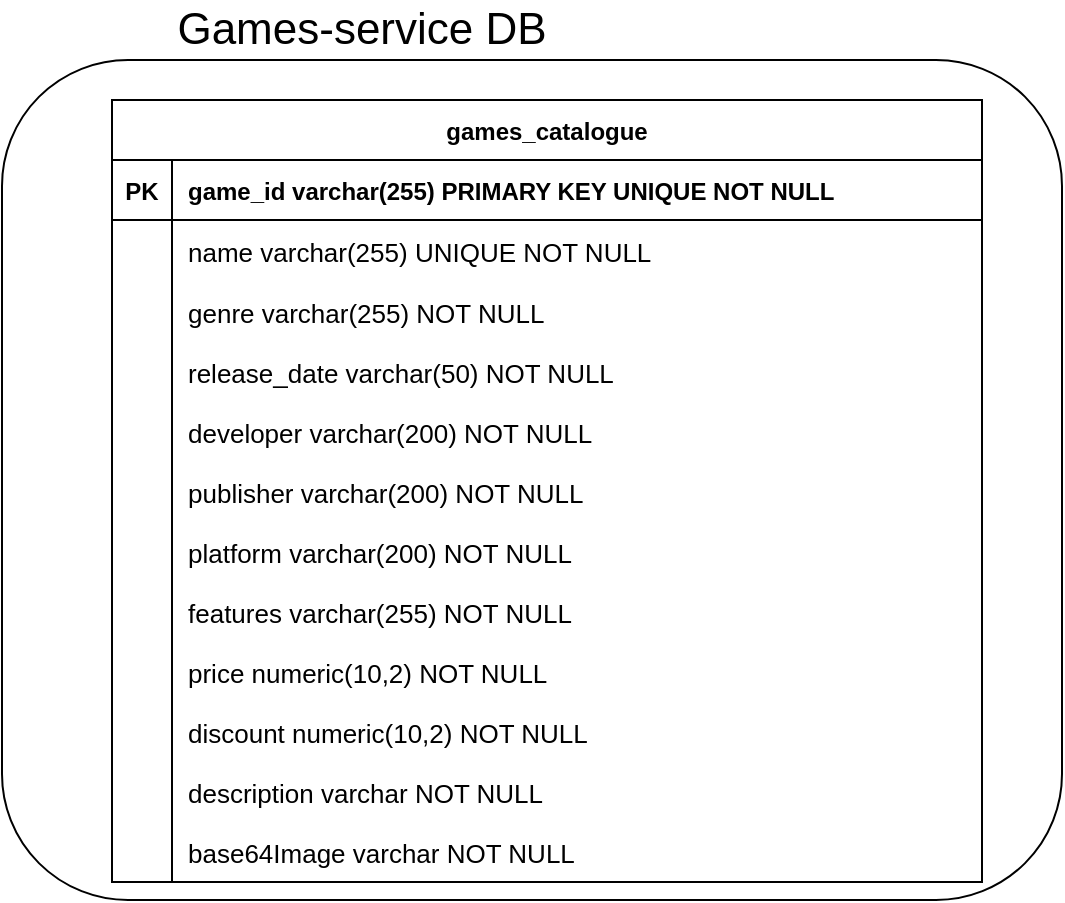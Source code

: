 <mxfile version="20.0.3"><diagram id="R2lEEEUBdFMjLlhIrx00" name="Page-1"><mxGraphModel dx="2188" dy="1074" grid="1" gridSize="10" guides="1" tooltips="1" connect="1" arrows="1" fold="1" page="1" pageScale="1" pageWidth="850" pageHeight="1100" math="0" shadow="0" extFonts="Permanent Marker^https://fonts.googleapis.com/css?family=Permanent+Marker"><root><mxCell id="0"/><mxCell id="1" parent="0"/><mxCell id="VL071i1AqDFCpZDAVw9u-1" value="" style="rounded=1;whiteSpace=wrap;html=1;" parent="1" vertex="1"><mxGeometry x="30" y="60" width="530" height="420" as="geometry"/></mxCell><object label="games_catalogue" email="email&#xA;test" id="C-vyLk0tnHw3VtMMgP7b-23"><mxCell style="shape=table;startSize=30;container=1;collapsible=1;childLayout=tableLayout;fixedRows=1;rowLines=0;fontStyle=1;align=center;resizeLast=1;" parent="1" vertex="1"><mxGeometry x="85" y="80" width="435" height="391" as="geometry"><mxRectangle x="85" y="80" width="80" height="30" as="alternateBounds"/></mxGeometry></mxCell></object><mxCell id="C-vyLk0tnHw3VtMMgP7b-24" value="" style="shape=partialRectangle;collapsible=0;dropTarget=0;pointerEvents=0;fillColor=none;points=[[0,0.5],[1,0.5]];portConstraint=eastwest;top=0;left=0;right=0;bottom=1;" parent="C-vyLk0tnHw3VtMMgP7b-23" vertex="1"><mxGeometry y="30" width="435" height="30" as="geometry"/></mxCell><mxCell id="C-vyLk0tnHw3VtMMgP7b-25" value="PK" style="shape=partialRectangle;overflow=hidden;connectable=0;fillColor=none;top=0;left=0;bottom=0;right=0;fontStyle=1;" parent="C-vyLk0tnHw3VtMMgP7b-24" vertex="1"><mxGeometry width="30" height="30" as="geometry"><mxRectangle width="30" height="30" as="alternateBounds"/></mxGeometry></mxCell><mxCell id="C-vyLk0tnHw3VtMMgP7b-26" value="game_id varchar(255) PRIMARY KEY UNIQUE NOT NULL " style="shape=partialRectangle;overflow=hidden;connectable=0;fillColor=none;top=0;left=0;bottom=0;right=0;align=left;spacingLeft=6;fontStyle=1;" parent="C-vyLk0tnHw3VtMMgP7b-24" vertex="1"><mxGeometry x="30" width="405" height="30" as="geometry"><mxRectangle width="405" height="30" as="alternateBounds"/></mxGeometry></mxCell><mxCell id="C-vyLk0tnHw3VtMMgP7b-27" value="" style="shape=partialRectangle;collapsible=0;dropTarget=0;pointerEvents=0;fillColor=none;points=[[0,0.5],[1,0.5]];portConstraint=eastwest;top=0;left=0;right=0;bottom=0;" parent="C-vyLk0tnHw3VtMMgP7b-23" vertex="1"><mxGeometry y="60" width="435" height="31" as="geometry"/></mxCell><mxCell id="C-vyLk0tnHw3VtMMgP7b-28" value="" style="shape=partialRectangle;overflow=hidden;connectable=0;fillColor=none;top=0;left=0;bottom=0;right=0;" parent="C-vyLk0tnHw3VtMMgP7b-27" vertex="1"><mxGeometry width="30" height="31" as="geometry"><mxRectangle width="30" height="31" as="alternateBounds"/></mxGeometry></mxCell><mxCell id="C-vyLk0tnHw3VtMMgP7b-29" value="name varchar(255) UNIQUE NOT NULL" style="shape=partialRectangle;overflow=hidden;connectable=0;fillColor=none;top=0;left=0;bottom=0;right=0;align=left;spacingLeft=6;fontSize=13;" parent="C-vyLk0tnHw3VtMMgP7b-27" vertex="1"><mxGeometry x="30" width="405" height="31" as="geometry"><mxRectangle width="405" height="31" as="alternateBounds"/></mxGeometry></mxCell><mxCell id="VL071i1AqDFCpZDAVw9u-31" style="shape=partialRectangle;collapsible=0;dropTarget=0;pointerEvents=0;fillColor=none;points=[[0,0.5],[1,0.5]];portConstraint=eastwest;top=0;left=0;right=0;bottom=0;" parent="C-vyLk0tnHw3VtMMgP7b-23" vertex="1"><mxGeometry y="91" width="435" height="30" as="geometry"/></mxCell><mxCell id="VL071i1AqDFCpZDAVw9u-32" style="shape=partialRectangle;overflow=hidden;connectable=0;fillColor=none;top=0;left=0;bottom=0;right=0;" parent="VL071i1AqDFCpZDAVw9u-31" vertex="1"><mxGeometry width="30" height="30" as="geometry"><mxRectangle width="30" height="30" as="alternateBounds"/></mxGeometry></mxCell><mxCell id="VL071i1AqDFCpZDAVw9u-33" value="genre varchar(255) NOT NULL" style="shape=partialRectangle;overflow=hidden;connectable=0;fillColor=none;top=0;left=0;bottom=0;right=0;align=left;spacingLeft=6;fontSize=13;" parent="VL071i1AqDFCpZDAVw9u-31" vertex="1"><mxGeometry x="30" width="405" height="30" as="geometry"><mxRectangle width="405" height="30" as="alternateBounds"/></mxGeometry></mxCell><mxCell id="VL071i1AqDFCpZDAVw9u-34" style="shape=partialRectangle;collapsible=0;dropTarget=0;pointerEvents=0;fillColor=none;points=[[0,0.5],[1,0.5]];portConstraint=eastwest;top=0;left=0;right=0;bottom=0;" parent="C-vyLk0tnHw3VtMMgP7b-23" vertex="1"><mxGeometry y="121" width="435" height="30" as="geometry"/></mxCell><mxCell id="VL071i1AqDFCpZDAVw9u-35" style="shape=partialRectangle;overflow=hidden;connectable=0;fillColor=none;top=0;left=0;bottom=0;right=0;" parent="VL071i1AqDFCpZDAVw9u-34" vertex="1"><mxGeometry width="30" height="30" as="geometry"><mxRectangle width="30" height="30" as="alternateBounds"/></mxGeometry></mxCell><mxCell id="VL071i1AqDFCpZDAVw9u-36" value="release_date varchar(50) NOT NULL" style="shape=partialRectangle;overflow=hidden;connectable=0;fillColor=none;top=0;left=0;bottom=0;right=0;align=left;spacingLeft=6;fontSize=13;" parent="VL071i1AqDFCpZDAVw9u-34" vertex="1"><mxGeometry x="30" width="405" height="30" as="geometry"><mxRectangle width="405" height="30" as="alternateBounds"/></mxGeometry></mxCell><mxCell id="OKpWDmHDf1I66epjjTxF-31" style="shape=partialRectangle;collapsible=0;dropTarget=0;pointerEvents=0;fillColor=none;points=[[0,0.5],[1,0.5]];portConstraint=eastwest;top=0;left=0;right=0;bottom=0;" vertex="1" parent="C-vyLk0tnHw3VtMMgP7b-23"><mxGeometry y="151" width="435" height="30" as="geometry"/></mxCell><mxCell id="OKpWDmHDf1I66epjjTxF-32" style="shape=partialRectangle;overflow=hidden;connectable=0;fillColor=none;top=0;left=0;bottom=0;right=0;" vertex="1" parent="OKpWDmHDf1I66epjjTxF-31"><mxGeometry width="30" height="30" as="geometry"><mxRectangle width="30" height="30" as="alternateBounds"/></mxGeometry></mxCell><mxCell id="OKpWDmHDf1I66epjjTxF-33" value="developer varchar(200) NOT NULL" style="shape=partialRectangle;overflow=hidden;connectable=0;fillColor=none;top=0;left=0;bottom=0;right=0;align=left;spacingLeft=6;fontSize=13;" vertex="1" parent="OKpWDmHDf1I66epjjTxF-31"><mxGeometry x="30" width="405" height="30" as="geometry"><mxRectangle width="405" height="30" as="alternateBounds"/></mxGeometry></mxCell><mxCell id="OKpWDmHDf1I66epjjTxF-34" style="shape=partialRectangle;collapsible=0;dropTarget=0;pointerEvents=0;fillColor=none;points=[[0,0.5],[1,0.5]];portConstraint=eastwest;top=0;left=0;right=0;bottom=0;" vertex="1" parent="C-vyLk0tnHw3VtMMgP7b-23"><mxGeometry y="181" width="435" height="30" as="geometry"/></mxCell><mxCell id="OKpWDmHDf1I66epjjTxF-35" style="shape=partialRectangle;overflow=hidden;connectable=0;fillColor=none;top=0;left=0;bottom=0;right=0;" vertex="1" parent="OKpWDmHDf1I66epjjTxF-34"><mxGeometry width="30" height="30" as="geometry"><mxRectangle width="30" height="30" as="alternateBounds"/></mxGeometry></mxCell><mxCell id="OKpWDmHDf1I66epjjTxF-36" value="publisher varchar(200) NOT NULL" style="shape=partialRectangle;overflow=hidden;connectable=0;fillColor=none;top=0;left=0;bottom=0;right=0;align=left;spacingLeft=6;fontSize=13;" vertex="1" parent="OKpWDmHDf1I66epjjTxF-34"><mxGeometry x="30" width="405" height="30" as="geometry"><mxRectangle width="405" height="30" as="alternateBounds"/></mxGeometry></mxCell><mxCell id="OKpWDmHDf1I66epjjTxF-37" style="shape=partialRectangle;collapsible=0;dropTarget=0;pointerEvents=0;fillColor=none;points=[[0,0.5],[1,0.5]];portConstraint=eastwest;top=0;left=0;right=0;bottom=0;" vertex="1" parent="C-vyLk0tnHw3VtMMgP7b-23"><mxGeometry y="211" width="435" height="30" as="geometry"/></mxCell><mxCell id="OKpWDmHDf1I66epjjTxF-38" style="shape=partialRectangle;overflow=hidden;connectable=0;fillColor=none;top=0;left=0;bottom=0;right=0;" vertex="1" parent="OKpWDmHDf1I66epjjTxF-37"><mxGeometry width="30" height="30" as="geometry"><mxRectangle width="30" height="30" as="alternateBounds"/></mxGeometry></mxCell><mxCell id="OKpWDmHDf1I66epjjTxF-39" value="platform varchar(200) NOT NULL" style="shape=partialRectangle;overflow=hidden;connectable=0;fillColor=none;top=0;left=0;bottom=0;right=0;align=left;spacingLeft=6;fontSize=13;" vertex="1" parent="OKpWDmHDf1I66epjjTxF-37"><mxGeometry x="30" width="405" height="30" as="geometry"><mxRectangle width="405" height="30" as="alternateBounds"/></mxGeometry></mxCell><mxCell id="OKpWDmHDf1I66epjjTxF-40" style="shape=partialRectangle;collapsible=0;dropTarget=0;pointerEvents=0;fillColor=none;points=[[0,0.5],[1,0.5]];portConstraint=eastwest;top=0;left=0;right=0;bottom=0;" vertex="1" parent="C-vyLk0tnHw3VtMMgP7b-23"><mxGeometry y="241" width="435" height="30" as="geometry"/></mxCell><mxCell id="OKpWDmHDf1I66epjjTxF-41" style="shape=partialRectangle;overflow=hidden;connectable=0;fillColor=none;top=0;left=0;bottom=0;right=0;" vertex="1" parent="OKpWDmHDf1I66epjjTxF-40"><mxGeometry width="30" height="30" as="geometry"><mxRectangle width="30" height="30" as="alternateBounds"/></mxGeometry></mxCell><mxCell id="OKpWDmHDf1I66epjjTxF-42" value="features varchar(255) NOT NULL" style="shape=partialRectangle;overflow=hidden;connectable=0;fillColor=none;top=0;left=0;bottom=0;right=0;align=left;spacingLeft=6;fontSize=13;" vertex="1" parent="OKpWDmHDf1I66epjjTxF-40"><mxGeometry x="30" width="405" height="30" as="geometry"><mxRectangle width="405" height="30" as="alternateBounds"/></mxGeometry></mxCell><mxCell id="OKpWDmHDf1I66epjjTxF-43" style="shape=partialRectangle;collapsible=0;dropTarget=0;pointerEvents=0;fillColor=none;points=[[0,0.5],[1,0.5]];portConstraint=eastwest;top=0;left=0;right=0;bottom=0;" vertex="1" parent="C-vyLk0tnHw3VtMMgP7b-23"><mxGeometry y="271" width="435" height="30" as="geometry"/></mxCell><mxCell id="OKpWDmHDf1I66epjjTxF-44" style="shape=partialRectangle;overflow=hidden;connectable=0;fillColor=none;top=0;left=0;bottom=0;right=0;" vertex="1" parent="OKpWDmHDf1I66epjjTxF-43"><mxGeometry width="30" height="30" as="geometry"><mxRectangle width="30" height="30" as="alternateBounds"/></mxGeometry></mxCell><mxCell id="OKpWDmHDf1I66epjjTxF-45" value="price numeric(10,2) NOT NULL" style="shape=partialRectangle;overflow=hidden;connectable=0;fillColor=none;top=0;left=0;bottom=0;right=0;align=left;spacingLeft=6;fontSize=13;" vertex="1" parent="OKpWDmHDf1I66epjjTxF-43"><mxGeometry x="30" width="405" height="30" as="geometry"><mxRectangle width="405" height="30" as="alternateBounds"/></mxGeometry></mxCell><mxCell id="OKpWDmHDf1I66epjjTxF-46" style="shape=partialRectangle;collapsible=0;dropTarget=0;pointerEvents=0;fillColor=none;points=[[0,0.5],[1,0.5]];portConstraint=eastwest;top=0;left=0;right=0;bottom=0;" vertex="1" parent="C-vyLk0tnHw3VtMMgP7b-23"><mxGeometry y="301" width="435" height="30" as="geometry"/></mxCell><mxCell id="OKpWDmHDf1I66epjjTxF-47" style="shape=partialRectangle;overflow=hidden;connectable=0;fillColor=none;top=0;left=0;bottom=0;right=0;" vertex="1" parent="OKpWDmHDf1I66epjjTxF-46"><mxGeometry width="30" height="30" as="geometry"><mxRectangle width="30" height="30" as="alternateBounds"/></mxGeometry></mxCell><mxCell id="OKpWDmHDf1I66epjjTxF-48" value="discount numeric(10,2) NOT NULL" style="shape=partialRectangle;overflow=hidden;connectable=0;fillColor=none;top=0;left=0;bottom=0;right=0;align=left;spacingLeft=6;fontSize=13;" vertex="1" parent="OKpWDmHDf1I66epjjTxF-46"><mxGeometry x="30" width="405" height="30" as="geometry"><mxRectangle width="405" height="30" as="alternateBounds"/></mxGeometry></mxCell><mxCell id="OKpWDmHDf1I66epjjTxF-49" style="shape=partialRectangle;collapsible=0;dropTarget=0;pointerEvents=0;fillColor=none;points=[[0,0.5],[1,0.5]];portConstraint=eastwest;top=0;left=0;right=0;bottom=0;" vertex="1" parent="C-vyLk0tnHw3VtMMgP7b-23"><mxGeometry y="331" width="435" height="30" as="geometry"/></mxCell><mxCell id="OKpWDmHDf1I66epjjTxF-50" style="shape=partialRectangle;overflow=hidden;connectable=0;fillColor=none;top=0;left=0;bottom=0;right=0;" vertex="1" parent="OKpWDmHDf1I66epjjTxF-49"><mxGeometry width="30" height="30" as="geometry"><mxRectangle width="30" height="30" as="alternateBounds"/></mxGeometry></mxCell><mxCell id="OKpWDmHDf1I66epjjTxF-51" value="description varchar NOT NULL" style="shape=partialRectangle;overflow=hidden;connectable=0;fillColor=none;top=0;left=0;bottom=0;right=0;align=left;spacingLeft=6;fontSize=13;" vertex="1" parent="OKpWDmHDf1I66epjjTxF-49"><mxGeometry x="30" width="405" height="30" as="geometry"><mxRectangle width="405" height="30" as="alternateBounds"/></mxGeometry></mxCell><mxCell id="VL071i1AqDFCpZDAVw9u-37" style="shape=partialRectangle;collapsible=0;dropTarget=0;pointerEvents=0;fillColor=none;points=[[0,0.5],[1,0.5]];portConstraint=eastwest;top=0;left=0;right=0;bottom=0;" parent="C-vyLk0tnHw3VtMMgP7b-23" vertex="1"><mxGeometry y="361" width="435" height="30" as="geometry"/></mxCell><mxCell id="VL071i1AqDFCpZDAVw9u-38" style="shape=partialRectangle;overflow=hidden;connectable=0;fillColor=none;top=0;left=0;bottom=0;right=0;" parent="VL071i1AqDFCpZDAVw9u-37" vertex="1"><mxGeometry width="30" height="30" as="geometry"><mxRectangle width="30" height="30" as="alternateBounds"/></mxGeometry></mxCell><mxCell id="VL071i1AqDFCpZDAVw9u-39" value="base64Image varchar NOT NULL" style="shape=partialRectangle;overflow=hidden;connectable=0;fillColor=none;top=0;left=0;bottom=0;right=0;align=left;spacingLeft=6;fontSize=13;" parent="VL071i1AqDFCpZDAVw9u-37" vertex="1"><mxGeometry x="30" width="405" height="30" as="geometry"><mxRectangle width="405" height="30" as="alternateBounds"/></mxGeometry></mxCell><mxCell id="VL071i1AqDFCpZDAVw9u-17" value="&lt;font style=&quot;font-size: 22px&quot;&gt;Games-service DB&lt;/font&gt;" style="text;html=1;strokeColor=none;fillColor=none;align=center;verticalAlign=middle;whiteSpace=wrap;rounded=0;" parent="1" vertex="1"><mxGeometry x="85" y="30" width="250" height="30" as="geometry"/></mxCell></root></mxGraphModel></diagram></mxfile>